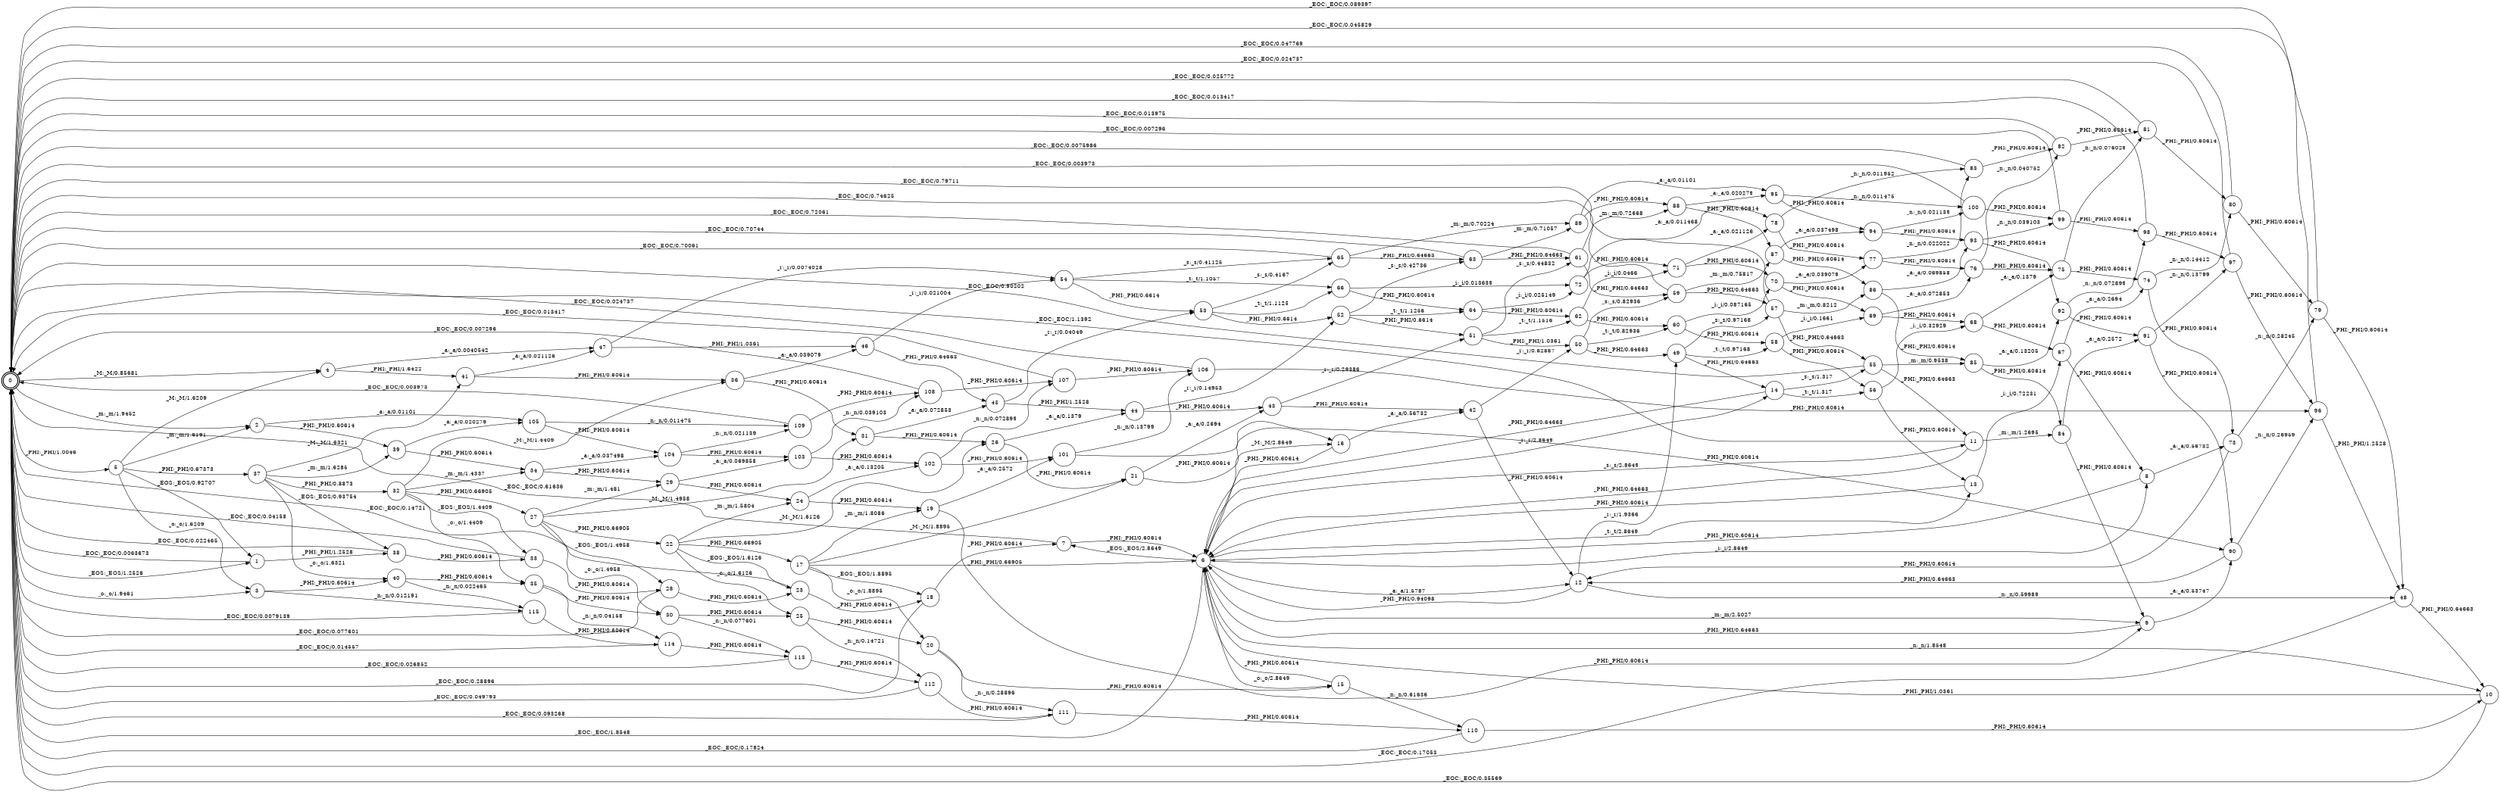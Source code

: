 digraph FST {
rankdir = LR;
size = "22,17";
label = "";
center = 1;
orientation = Portrait;
ranksep = "0.4";
nodesep = "0.25";
0 [label = "0", shape = doublecircle, style = bold, fontsize = 14]
	0 -> 5 [label = "_PHI:_PHI/1.0046", fontsize = 14];
	0 -> 1 [label = "_EOS:_EOS/1.2526", fontsize = 14];
	0 -> 2 [label = "_m:_m/1.9452", fontsize = 14];
	0 -> 3 [label = "_o:_o/1.9461", fontsize = 14];
	0 -> 4 [label = "_M:_M/0.85681", fontsize = 14];
1 [label = "1", shape = circle, style = solid, fontsize = 14]
	1 -> 38 [label = "_PHI:_PHI/1.2528", fontsize = 14];
	1 -> 0 [label = "_EOC:_EOC/0.0063673", fontsize = 14];
2 [label = "2", shape = circle, style = solid, fontsize = 14]
	2 -> 39 [label = "_PHI:_PHI/0.60614", fontsize = 14];
	2 -> 105 [label = "_a:_a/0.01101", fontsize = 14];
3 [label = "3", shape = circle, style = solid, fontsize = 14]
	3 -> 40 [label = "_PHI:_PHI/0.60614", fontsize = 14];
	3 -> 115 [label = "_n:_n/0.012191", fontsize = 14];
4 [label = "4", shape = circle, style = solid, fontsize = 14]
	4 -> 41 [label = "_PHI:_PHI/1.6422", fontsize = 14];
	4 -> 47 [label = "_a:_a/0.0040542", fontsize = 14];
5 [label = "5", shape = circle, style = solid, fontsize = 14]
	5 -> 37 [label = "_PHI:_PHI/0.67373", fontsize = 14];
	5 -> 1 [label = "_EOS:_EOS/0.92707", fontsize = 14];
	5 -> 2 [label = "_m:_m/1.6191", fontsize = 14];
	5 -> 3 [label = "_o:_o/1.6209", fontsize = 14];
	5 -> 4 [label = "_M:_M/1.6209", fontsize = 14];
6 [label = "6", shape = circle, style = solid, fontsize = 14]
	6 -> 7 [label = "_EOS:_EOS/2.8649", fontsize = 14];
	6 -> 0 [label = "_EOC:_EOC/1.8548", fontsize = 14];
	6 -> 8 [label = "_i:_i/2.8649", fontsize = 14];
	6 -> 9 [label = "_m:_m/2.5027", fontsize = 14];
	6 -> 10 [label = "_n:_n/1.8548", fontsize = 14];
	6 -> 11 [label = "_s:_s/2.8649", fontsize = 14];
	6 -> 12 [label = "_a:_a/1.5787", fontsize = 14];
	6 -> 13 [label = "_t:_t/2.8649", fontsize = 14];
	6 -> 14 [label = "_r:_r/2.8649", fontsize = 14];
	6 -> 15 [label = "_o:_o/2.8649", fontsize = 14];
	6 -> 16 [label = "_M:_M/2.8649", fontsize = 14];
7 [label = "7", shape = circle, style = solid, fontsize = 14]
	7 -> 6 [label = "_PHI:_PHI/0.60614", fontsize = 14];
	7 -> 0 [label = "_EOC:_EOC/0.61636", fontsize = 14];
8 [label = "8", shape = circle, style = solid, fontsize = 14]
	8 -> 6 [label = "_PHI:_PHI/0.60614", fontsize = 14];
	8 -> 73 [label = "_a:_a/0.56732", fontsize = 14];
9 [label = "9", shape = circle, style = solid, fontsize = 14]
	9 -> 6 [label = "_PHI:_PHI/0.64663", fontsize = 14];
	9 -> 90 [label = "_a:_a/0.53747", fontsize = 14];
10 [label = "10", shape = circle, style = solid, fontsize = 14]
	10 -> 6 [label = "_PHI:_PHI/1.0361", fontsize = 14];
	10 -> 0 [label = "_EOC:_EOC/0.35569", fontsize = 14];
11 [label = "11", shape = circle, style = solid, fontsize = 14]
	11 -> 6 [label = "_PHI:_PHI/0.64663", fontsize = 14];
	11 -> 0 [label = "_EOC:_EOC/1.1392", fontsize = 14];
	11 -> 84 [label = "_m:_m/1.2695", fontsize = 14];
12 [label = "12", shape = circle, style = solid, fontsize = 14]
	12 -> 6 [label = "_PHI:_PHI/0.94098", fontsize = 14];
	12 -> 48 [label = "_n:_n/0.59989", fontsize = 14];
	12 -> 49 [label = "_r:_r/1.9366", fontsize = 14];
13 [label = "13", shape = circle, style = solid, fontsize = 14]
	13 -> 6 [label = "_PHI:_PHI/0.60614", fontsize = 14];
	13 -> 67 [label = "_i:_i/0.72231", fontsize = 14];
14 [label = "14", shape = circle, style = solid, fontsize = 14]
	14 -> 6 [label = "_PHI:_PHI/0.64663", fontsize = 14];
	14 -> 55 [label = "_s:_s/1.317", fontsize = 14];
	14 -> 56 [label = "_t:_t/1.317", fontsize = 14];
15 [label = "15", shape = circle, style = solid, fontsize = 14]
	15 -> 6 [label = "_PHI:_PHI/0.60614", fontsize = 14];
	15 -> 110 [label = "_n:_n/0.61636", fontsize = 14];
16 [label = "16", shape = circle, style = solid, fontsize = 14]
	16 -> 6 [label = "_PHI:_PHI/0.60614", fontsize = 14];
	16 -> 42 [label = "_a:_a/0.56732", fontsize = 14];
17 [label = "17", shape = circle, style = solid, fontsize = 14]
	17 -> 6 [label = "_PHI:_PHI/0.66905", fontsize = 14];
	17 -> 18 [label = "_EOS:_EOS/1.8895", fontsize = 14];
	17 -> 19 [label = "_m:_m/1.8086", fontsize = 14];
	17 -> 20 [label = "_o:_o/1.8895", fontsize = 14];
	17 -> 21 [label = "_M:_M/1.8895", fontsize = 14];
18 [label = "18", shape = circle, style = solid, fontsize = 14]
	18 -> 7 [label = "_PHI:_PHI/0.60614", fontsize = 14];
	18 -> 0 [label = "_EOC:_EOC/0.28896", fontsize = 14];
19 [label = "19", shape = circle, style = solid, fontsize = 14]
	19 -> 9 [label = "_PHI:_PHI/0.60614", fontsize = 14];
	19 -> 101 [label = "_a:_a/0.2572", fontsize = 14];
20 [label = "20", shape = circle, style = solid, fontsize = 14]
	20 -> 15 [label = "_PHI:_PHI/0.60614", fontsize = 14];
	20 -> 111 [label = "_n:_n/0.28896", fontsize = 14];
21 [label = "21", shape = circle, style = solid, fontsize = 14]
	21 -> 16 [label = "_PHI:_PHI/0.60614", fontsize = 14];
	21 -> 43 [label = "_a:_a/0.2694", fontsize = 14];
22 [label = "22", shape = circle, style = solid, fontsize = 14]
	22 -> 17 [label = "_PHI:_PHI/0.66905", fontsize = 14];
	22 -> 23 [label = "_EOS:_EOS/1.6126", fontsize = 14];
	22 -> 24 [label = "_m:_m/1.5804", fontsize = 14];
	22 -> 25 [label = "_o:_o/1.6126", fontsize = 14];
	22 -> 26 [label = "_M:_M/1.6126", fontsize = 14];
23 [label = "23", shape = circle, style = solid, fontsize = 14]
	23 -> 18 [label = "_PHI:_PHI/0.60614", fontsize = 14];
	23 -> 0 [label = "_EOC:_EOC/0.14721", fontsize = 14];
24 [label = "24", shape = circle, style = solid, fontsize = 14]
	24 -> 19 [label = "_PHI:_PHI/0.60614", fontsize = 14];
	24 -> 102 [label = "_a:_a/0.13205", fontsize = 14];
25 [label = "25", shape = circle, style = solid, fontsize = 14]
	25 -> 20 [label = "_PHI:_PHI/0.60614", fontsize = 14];
	25 -> 112 [label = "_n:_n/0.14721", fontsize = 14];
26 [label = "26", shape = circle, style = solid, fontsize = 14]
	26 -> 21 [label = "_PHI:_PHI/0.60614", fontsize = 14];
	26 -> 44 [label = "_a:_a/0.1379", fontsize = 14];
27 [label = "27", shape = circle, style = solid, fontsize = 14]
	27 -> 22 [label = "_PHI:_PHI/0.66905", fontsize = 14];
	27 -> 28 [label = "_EOS:_EOS/1.4958", fontsize = 14];
	27 -> 29 [label = "_m:_m/1.481", fontsize = 14];
	27 -> 30 [label = "_o:_o/1.4958", fontsize = 14];
	27 -> 31 [label = "_M:_M/1.4958", fontsize = 14];
28 [label = "28", shape = circle, style = solid, fontsize = 14]
	28 -> 23 [label = "_PHI:_PHI/0.60614", fontsize = 14];
	28 -> 0 [label = "_EOC:_EOC/0.077601", fontsize = 14];
29 [label = "29", shape = circle, style = solid, fontsize = 14]
	29 -> 24 [label = "_PHI:_PHI/0.60614", fontsize = 14];
	29 -> 103 [label = "_a:_a/0.069858", fontsize = 14];
30 [label = "30", shape = circle, style = solid, fontsize = 14]
	30 -> 25 [label = "_PHI:_PHI/0.60614", fontsize = 14];
	30 -> 113 [label = "_n:_n/0.077601", fontsize = 14];
31 [label = "31", shape = circle, style = solid, fontsize = 14]
	31 -> 26 [label = "_PHI:_PHI/0.60614", fontsize = 14];
	31 -> 45 [label = "_a:_a/0.072853", fontsize = 14];
32 [label = "32", shape = circle, style = solid, fontsize = 14]
	32 -> 27 [label = "_PHI:_PHI/0.66905", fontsize = 14];
	32 -> 33 [label = "_EOS:_EOS/1.4409", fontsize = 14];
	32 -> 34 [label = "_m:_m/1.4337", fontsize = 14];
	32 -> 35 [label = "_o:_o/1.4409", fontsize = 14];
	32 -> 36 [label = "_M:_M/1.4409", fontsize = 14];
33 [label = "33", shape = circle, style = solid, fontsize = 14]
	33 -> 28 [label = "_PHI:_PHI/0.60614", fontsize = 14];
	33 -> 0 [label = "_EOC:_EOC/0.04158", fontsize = 14];
34 [label = "34", shape = circle, style = solid, fontsize = 14]
	34 -> 29 [label = "_PHI:_PHI/0.60614", fontsize = 14];
	34 -> 104 [label = "_a:_a/0.037498", fontsize = 14];
35 [label = "35", shape = circle, style = solid, fontsize = 14]
	35 -> 30 [label = "_PHI:_PHI/0.60614", fontsize = 14];
	35 -> 114 [label = "_n:_n/0.04158", fontsize = 14];
36 [label = "36", shape = circle, style = solid, fontsize = 14]
	36 -> 31 [label = "_PHI:_PHI/0.60614", fontsize = 14];
	36 -> 46 [label = "_a:_a/0.039079", fontsize = 14];
37 [label = "37", shape = circle, style = solid, fontsize = 14]
	37 -> 32 [label = "_PHI:_PHI/0.8873", fontsize = 14];
	37 -> 38 [label = "_EOS:_EOS/0.93754", fontsize = 14];
	37 -> 39 [label = "_m:_m/1.6285", fontsize = 14];
	37 -> 40 [label = "_o:_o/1.6321", fontsize = 14];
	37 -> 41 [label = "_M:_M/1.6321", fontsize = 14];
38 [label = "38", shape = circle, style = solid, fontsize = 14]
	38 -> 33 [label = "_PHI:_PHI/0.60614", fontsize = 14];
	38 -> 0 [label = "_EOC:_EOC/0.022465", fontsize = 14];
39 [label = "39", shape = circle, style = solid, fontsize = 14]
	39 -> 34 [label = "_PHI:_PHI/0.60614", fontsize = 14];
	39 -> 105 [label = "_a:_a/0.020279", fontsize = 14];
40 [label = "40", shape = circle, style = solid, fontsize = 14]
	40 -> 35 [label = "_PHI:_PHI/0.60614", fontsize = 14];
	40 -> 115 [label = "_n:_n/0.022465", fontsize = 14];
41 [label = "41", shape = circle, style = solid, fontsize = 14]
	41 -> 36 [label = "_PHI:_PHI/0.60614", fontsize = 14];
	41 -> 47 [label = "_a:_a/0.021126", fontsize = 14];
42 [label = "42", shape = circle, style = solid, fontsize = 14]
	42 -> 12 [label = "_PHI:_PHI/0.60614", fontsize = 14];
	42 -> 50 [label = "_r:_r/0.62887", fontsize = 14];
43 [label = "43", shape = circle, style = solid, fontsize = 14]
	43 -> 42 [label = "_PHI:_PHI/0.60614", fontsize = 14];
	43 -> 51 [label = "_r:_r/0.29386", fontsize = 14];
44 [label = "44", shape = circle, style = solid, fontsize = 14]
	44 -> 43 [label = "_PHI:_PHI/0.60614", fontsize = 14];
	44 -> 52 [label = "_r:_r/0.14953", fontsize = 14];
45 [label = "45", shape = circle, style = solid, fontsize = 14]
	45 -> 44 [label = "_PHI:_PHI/1.2528", fontsize = 14];
	45 -> 53 [label = "_r:_r/0.04049", fontsize = 14];
46 [label = "46", shape = circle, style = solid, fontsize = 14]
	46 -> 45 [label = "_PHI:_PHI/0.64663", fontsize = 14];
	46 -> 54 [label = "_r:_r/0.021004", fontsize = 14];
47 [label = "47", shape = circle, style = solid, fontsize = 14]
	47 -> 46 [label = "_PHI:_PHI/1.0361", fontsize = 14];
	47 -> 54 [label = "_r:_r/0.0074028", fontsize = 14];
48 [label = "48", shape = circle, style = solid, fontsize = 14]
	48 -> 10 [label = "_PHI:_PHI/0.64663", fontsize = 14];
	48 -> 0 [label = "_EOC:_EOC/0.17053", fontsize = 14];
49 [label = "49", shape = circle, style = solid, fontsize = 14]
	49 -> 14 [label = "_PHI:_PHI/0.64663", fontsize = 14];
	49 -> 57 [label = "_s:_s/0.97168", fontsize = 14];
	49 -> 58 [label = "_t:_t/0.97168", fontsize = 14];
50 [label = "50", shape = circle, style = solid, fontsize = 14]
	50 -> 49 [label = "_PHI:_PHI/0.64663", fontsize = 14];
	50 -> 59 [label = "_s:_s/0.82936", fontsize = 14];
	50 -> 60 [label = "_t:_t/0.82936", fontsize = 14];
51 [label = "51", shape = circle, style = solid, fontsize = 14]
	51 -> 50 [label = "_PHI:_PHI/1.0361", fontsize = 14];
	51 -> 61 [label = "_s:_s/0.44832", fontsize = 14];
	51 -> 62 [label = "_t:_t/1.1516", fontsize = 14];
52 [label = "52", shape = circle, style = solid, fontsize = 14]
	52 -> 51 [label = "_PHI:_PHI/0.6614", fontsize = 14];
	52 -> 63 [label = "_s:_s/0.42736", fontsize = 14];
	52 -> 64 [label = "_t:_t/1.1256", fontsize = 14];
53 [label = "53", shape = circle, style = solid, fontsize = 14]
	53 -> 52 [label = "_PHI:_PHI/0.6614", fontsize = 14];
	53 -> 65 [label = "_s:_s/0.4167", fontsize = 14];
	53 -> 66 [label = "_t:_t/1.1125", fontsize = 14];
54 [label = "54", shape = circle, style = solid, fontsize = 14]
	54 -> 53 [label = "_PHI:_PHI/0.6614", fontsize = 14];
	54 -> 65 [label = "_s:_s/0.41125", fontsize = 14];
	54 -> 66 [label = "_t:_t/1.1057", fontsize = 14];
55 [label = "55", shape = circle, style = solid, fontsize = 14]
	55 -> 11 [label = "_PHI:_PHI/0.64663", fontsize = 14];
	55 -> 0 [label = "_EOC:_EOC/0.90202", fontsize = 14];
	55 -> 85 [label = "_m:_m/0.9538", fontsize = 14];
56 [label = "56", shape = circle, style = solid, fontsize = 14]
	56 -> 13 [label = "_PHI:_PHI/0.60614", fontsize = 14];
	56 -> 68 [label = "_i:_i/0.32929", fontsize = 14];
57 [label = "57", shape = circle, style = solid, fontsize = 14]
	57 -> 55 [label = "_PHI:_PHI/0.64663", fontsize = 14];
	57 -> 0 [label = "_EOC:_EOC/0.79711", fontsize = 14];
	57 -> 86 [label = "_m:_m/0.8212", fontsize = 14];
58 [label = "58", shape = circle, style = solid, fontsize = 14]
	58 -> 56 [label = "_PHI:_PHI/0.60614", fontsize = 14];
	58 -> 69 [label = "_i:_i/0.1661", fontsize = 14];
59 [label = "59", shape = circle, style = solid, fontsize = 14]
	59 -> 57 [label = "_PHI:_PHI/0.64663", fontsize = 14];
	59 -> 0 [label = "_EOC:_EOC/0.74625", fontsize = 14];
	59 -> 87 [label = "_m:_m/0.75817", fontsize = 14];
60 [label = "60", shape = circle, style = solid, fontsize = 14]
	60 -> 58 [label = "_PHI:_PHI/0.60614", fontsize = 14];
	60 -> 70 [label = "_i:_i/0.087165", fontsize = 14];
61 [label = "61", shape = circle, style = solid, fontsize = 14]
	61 -> 59 [label = "_PHI:_PHI/0.64663", fontsize = 14];
	61 -> 0 [label = "_EOC:_EOC/0.72061", fontsize = 14];
	61 -> 88 [label = "_m:_m/0.72668", fontsize = 14];
62 [label = "62", shape = circle, style = solid, fontsize = 14]
	62 -> 60 [label = "_PHI:_PHI/0.60614", fontsize = 14];
	62 -> 71 [label = "_i:_i/0.0466", fontsize = 14];
63 [label = "63", shape = circle, style = solid, fontsize = 14]
	63 -> 61 [label = "_PHI:_PHI/0.64663", fontsize = 14];
	63 -> 0 [label = "_EOC:_EOC/0.70744", fontsize = 14];
	63 -> 89 [label = "_m:_m/0.71057", fontsize = 14];
64 [label = "64", shape = circle, style = solid, fontsize = 14]
	64 -> 62 [label = "_PHI:_PHI/0.60614", fontsize = 14];
	64 -> 72 [label = "_i:_i/0.025149", fontsize = 14];
65 [label = "65", shape = circle, style = solid, fontsize = 14]
	65 -> 63 [label = "_PHI:_PHI/0.64663", fontsize = 14];
	65 -> 0 [label = "_EOC:_EOC/0.70061", fontsize = 14];
	65 -> 89 [label = "_m:_m/0.70224", fontsize = 14];
66 [label = "66", shape = circle, style = solid, fontsize = 14]
	66 -> 64 [label = "_PHI:_PHI/0.60614", fontsize = 14];
	66 -> 72 [label = "_i:_i/0.013639", fontsize = 14];
67 [label = "67", shape = circle, style = solid, fontsize = 14]
	67 -> 8 [label = "_PHI:_PHI/0.60614", fontsize = 14];
	67 -> 74 [label = "_a:_a/0.2694", fontsize = 14];
68 [label = "68", shape = circle, style = solid, fontsize = 14]
	68 -> 67 [label = "_PHI:_PHI/0.60614", fontsize = 14];
	68 -> 75 [label = "_a:_a/0.1379", fontsize = 14];
69 [label = "69", shape = circle, style = solid, fontsize = 14]
	69 -> 68 [label = "_PHI:_PHI/0.60614", fontsize = 14];
	69 -> 76 [label = "_a:_a/0.072853", fontsize = 14];
70 [label = "70", shape = circle, style = solid, fontsize = 14]
	70 -> 69 [label = "_PHI:_PHI/0.60614", fontsize = 14];
	70 -> 77 [label = "_a:_a/0.039079", fontsize = 14];
71 [label = "71", shape = circle, style = solid, fontsize = 14]
	71 -> 70 [label = "_PHI:_PHI/0.60614", fontsize = 14];
	71 -> 78 [label = "_a:_a/0.021126", fontsize = 14];
72 [label = "72", shape = circle, style = solid, fontsize = 14]
	72 -> 71 [label = "_PHI:_PHI/0.60614", fontsize = 14];
	72 -> 78 [label = "_a:_a/0.011468", fontsize = 14];
73 [label = "73", shape = circle, style = solid, fontsize = 14]
	73 -> 12 [label = "_PHI:_PHI/0.60614", fontsize = 14];
	73 -> 79 [label = "_n:_n/0.28245", fontsize = 14];
74 [label = "74", shape = circle, style = solid, fontsize = 14]
	74 -> 73 [label = "_PHI:_PHI/0.60614", fontsize = 14];
	74 -> 80 [label = "_n:_n/0.14412", fontsize = 14];
75 [label = "75", shape = circle, style = solid, fontsize = 14]
	75 -> 74 [label = "_PHI:_PHI/0.60614", fontsize = 14];
	75 -> 81 [label = "_n:_n/0.076029", fontsize = 14];
76 [label = "76", shape = circle, style = solid, fontsize = 14]
	76 -> 75 [label = "_PHI:_PHI/0.60614", fontsize = 14];
	76 -> 82 [label = "_n:_n/0.040752", fontsize = 14];
77 [label = "77", shape = circle, style = solid, fontsize = 14]
	77 -> 76 [label = "_PHI:_PHI/0.60614", fontsize = 14];
	77 -> 83 [label = "_n:_n/0.022022", fontsize = 14];
78 [label = "78", shape = circle, style = solid, fontsize = 14]
	78 -> 77 [label = "_PHI:_PHI/0.60614", fontsize = 14];
	78 -> 83 [label = "_n:_n/0.011952", fontsize = 14];
79 [label = "79", shape = circle, style = solid, fontsize = 14]
	79 -> 48 [label = "_PHI:_PHI/0.60614", fontsize = 14];
	79 -> 0 [label = "_EOC:_EOC/0.089397", fontsize = 14];
80 [label = "80", shape = circle, style = solid, fontsize = 14]
	80 -> 79 [label = "_PHI:_PHI/0.60614", fontsize = 14];
	80 -> 0 [label = "_EOC:_EOC/0.047769", fontsize = 14];
81 [label = "81", shape = circle, style = solid, fontsize = 14]
	81 -> 80 [label = "_PHI:_PHI/0.60614", fontsize = 14];
	81 -> 0 [label = "_EOC:_EOC/0.025772", fontsize = 14];
82 [label = "82", shape = circle, style = solid, fontsize = 14]
	82 -> 81 [label = "_PHI:_PHI/0.60614", fontsize = 14];
	82 -> 0 [label = "_EOC:_EOC/0.013975", fontsize = 14];
83 [label = "83", shape = circle, style = solid, fontsize = 14]
	83 -> 82 [label = "_PHI:_PHI/0.60614", fontsize = 14];
	83 -> 0 [label = "_EOC:_EOC/0.0075986", fontsize = 14];
84 [label = "84", shape = circle, style = solid, fontsize = 14]
	84 -> 9 [label = "_PHI:_PHI/0.60614", fontsize = 14];
	84 -> 91 [label = "_a:_a/0.2572", fontsize = 14];
85 [label = "85", shape = circle, style = solid, fontsize = 14]
	85 -> 84 [label = "_PHI:_PHI/0.60614", fontsize = 14];
	85 -> 92 [label = "_a:_a/0.13205", fontsize = 14];
86 [label = "86", shape = circle, style = solid, fontsize = 14]
	86 -> 85 [label = "_PHI:_PHI/0.60614", fontsize = 14];
	86 -> 93 [label = "_a:_a/0.069858", fontsize = 14];
87 [label = "87", shape = circle, style = solid, fontsize = 14]
	87 -> 86 [label = "_PHI:_PHI/0.60614", fontsize = 14];
	87 -> 94 [label = "_a:_a/0.037498", fontsize = 14];
88 [label = "88", shape = circle, style = solid, fontsize = 14]
	88 -> 87 [label = "_PHI:_PHI/0.60614", fontsize = 14];
	88 -> 95 [label = "_a:_a/0.020279", fontsize = 14];
89 [label = "89", shape = circle, style = solid, fontsize = 14]
	89 -> 88 [label = "_PHI:_PHI/0.60614", fontsize = 14];
	89 -> 95 [label = "_a:_a/0.01101", fontsize = 14];
90 [label = "90", shape = circle, style = solid, fontsize = 14]
	90 -> 12 [label = "_PHI:_PHI/0.64663", fontsize = 14];
	90 -> 96 [label = "_n:_n/0.26959", fontsize = 14];
91 [label = "91", shape = circle, style = solid, fontsize = 14]
	91 -> 90 [label = "_PHI:_PHI/0.60614", fontsize = 14];
	91 -> 97 [label = "_n:_n/0.13799", fontsize = 14];
92 [label = "92", shape = circle, style = solid, fontsize = 14]
	92 -> 91 [label = "_PHI:_PHI/0.60614", fontsize = 14];
	92 -> 98 [label = "_n:_n/0.072899", fontsize = 14];
93 [label = "93", shape = circle, style = solid, fontsize = 14]
	93 -> 92 [label = "_PHI:_PHI/0.60614", fontsize = 14];
	93 -> 99 [label = "_n:_n/0.039103", fontsize = 14];
94 [label = "94", shape = circle, style = solid, fontsize = 14]
	94 -> 93 [label = "_PHI:_PHI/0.60614", fontsize = 14];
	94 -> 100 [label = "_n:_n/0.021139", fontsize = 14];
95 [label = "95", shape = circle, style = solid, fontsize = 14]
	95 -> 94 [label = "_PHI:_PHI/0.60614", fontsize = 14];
	95 -> 100 [label = "_n:_n/0.011475", fontsize = 14];
96 [label = "96", shape = circle, style = solid, fontsize = 14]
	96 -> 48 [label = "_PHI:_PHI/1.2528", fontsize = 14];
	96 -> 0 [label = "_EOC:_EOC/0.045829", fontsize = 14];
97 [label = "97", shape = circle, style = solid, fontsize = 14]
	97 -> 96 [label = "_PHI:_PHI/0.60614", fontsize = 14];
	97 -> 0 [label = "_EOC:_EOC/0.024737", fontsize = 14];
98 [label = "98", shape = circle, style = solid, fontsize = 14]
	98 -> 97 [label = "_PHI:_PHI/0.60614", fontsize = 14];
	98 -> 0 [label = "_EOC:_EOC/0.013417", fontsize = 14];
99 [label = "99", shape = circle, style = solid, fontsize = 14]
	99 -> 98 [label = "_PHI:_PHI/0.60614", fontsize = 14];
	99 -> 0 [label = "_EOC:_EOC/0.007296", fontsize = 14];
100 [label = "100", shape = circle, style = solid, fontsize = 14]
	100 -> 99 [label = "_PHI:_PHI/0.60614", fontsize = 14];
	100 -> 0 [label = "_EOC:_EOC/0.003973", fontsize = 14];
101 [label = "101", shape = circle, style = solid, fontsize = 14]
	101 -> 90 [label = "_PHI:_PHI/0.60614", fontsize = 14];
	101 -> 106 [label = "_n:_n/0.13799", fontsize = 14];
102 [label = "102", shape = circle, style = solid, fontsize = 14]
	102 -> 101 [label = "_PHI:_PHI/0.60614", fontsize = 14];
	102 -> 107 [label = "_n:_n/0.072899", fontsize = 14];
103 [label = "103", shape = circle, style = solid, fontsize = 14]
	103 -> 102 [label = "_PHI:_PHI/0.60614", fontsize = 14];
	103 -> 108 [label = "_n:_n/0.039103", fontsize = 14];
104 [label = "104", shape = circle, style = solid, fontsize = 14]
	104 -> 103 [label = "_PHI:_PHI/0.60614", fontsize = 14];
	104 -> 109 [label = "_n:_n/0.021139", fontsize = 14];
105 [label = "105", shape = circle, style = solid, fontsize = 14]
	105 -> 104 [label = "_PHI:_PHI/0.60614", fontsize = 14];
	105 -> 109 [label = "_n:_n/0.011475", fontsize = 14];
106 [label = "106", shape = circle, style = solid, fontsize = 14]
	106 -> 96 [label = "_PHI:_PHI/0.60614", fontsize = 14];
	106 -> 0 [label = "_EOC:_EOC/0.024737", fontsize = 14];
107 [label = "107", shape = circle, style = solid, fontsize = 14]
	107 -> 106 [label = "_PHI:_PHI/0.60614", fontsize = 14];
	107 -> 0 [label = "_EOC:_EOC/0.013417", fontsize = 14];
108 [label = "108", shape = circle, style = solid, fontsize = 14]
	108 -> 107 [label = "_PHI:_PHI/0.60614", fontsize = 14];
	108 -> 0 [label = "_EOC:_EOC/0.007296", fontsize = 14];
109 [label = "109", shape = circle, style = solid, fontsize = 14]
	109 -> 108 [label = "_PHI:_PHI/0.60614", fontsize = 14];
	109 -> 0 [label = "_EOC:_EOC/0.003973", fontsize = 14];
110 [label = "110", shape = circle, style = solid, fontsize = 14]
	110 -> 10 [label = "_PHI:_PHI/0.60614", fontsize = 14];
	110 -> 0 [label = "_EOC:_EOC/0.17824", fontsize = 14];
111 [label = "111", shape = circle, style = solid, fontsize = 14]
	111 -> 110 [label = "_PHI:_PHI/0.60614", fontsize = 14];
	111 -> 0 [label = "_EOC:_EOC/0.093268", fontsize = 14];
112 [label = "112", shape = circle, style = solid, fontsize = 14]
	112 -> 111 [label = "_PHI:_PHI/0.60614", fontsize = 14];
	112 -> 0 [label = "_EOC:_EOC/0.049793", fontsize = 14];
113 [label = "113", shape = circle, style = solid, fontsize = 14]
	113 -> 112 [label = "_PHI:_PHI/0.60614", fontsize = 14];
	113 -> 0 [label = "_EOC:_EOC/0.026852", fontsize = 14];
114 [label = "114", shape = circle, style = solid, fontsize = 14]
	114 -> 113 [label = "_PHI:_PHI/0.60614", fontsize = 14];
	114 -> 0 [label = "_EOC:_EOC/0.014557", fontsize = 14];
115 [label = "115", shape = circle, style = solid, fontsize = 14]
	115 -> 114 [label = "_PHI:_PHI/0.60614", fontsize = 14];
	115 -> 0 [label = "_EOC:_EOC/0.0079139", fontsize = 14];
}
